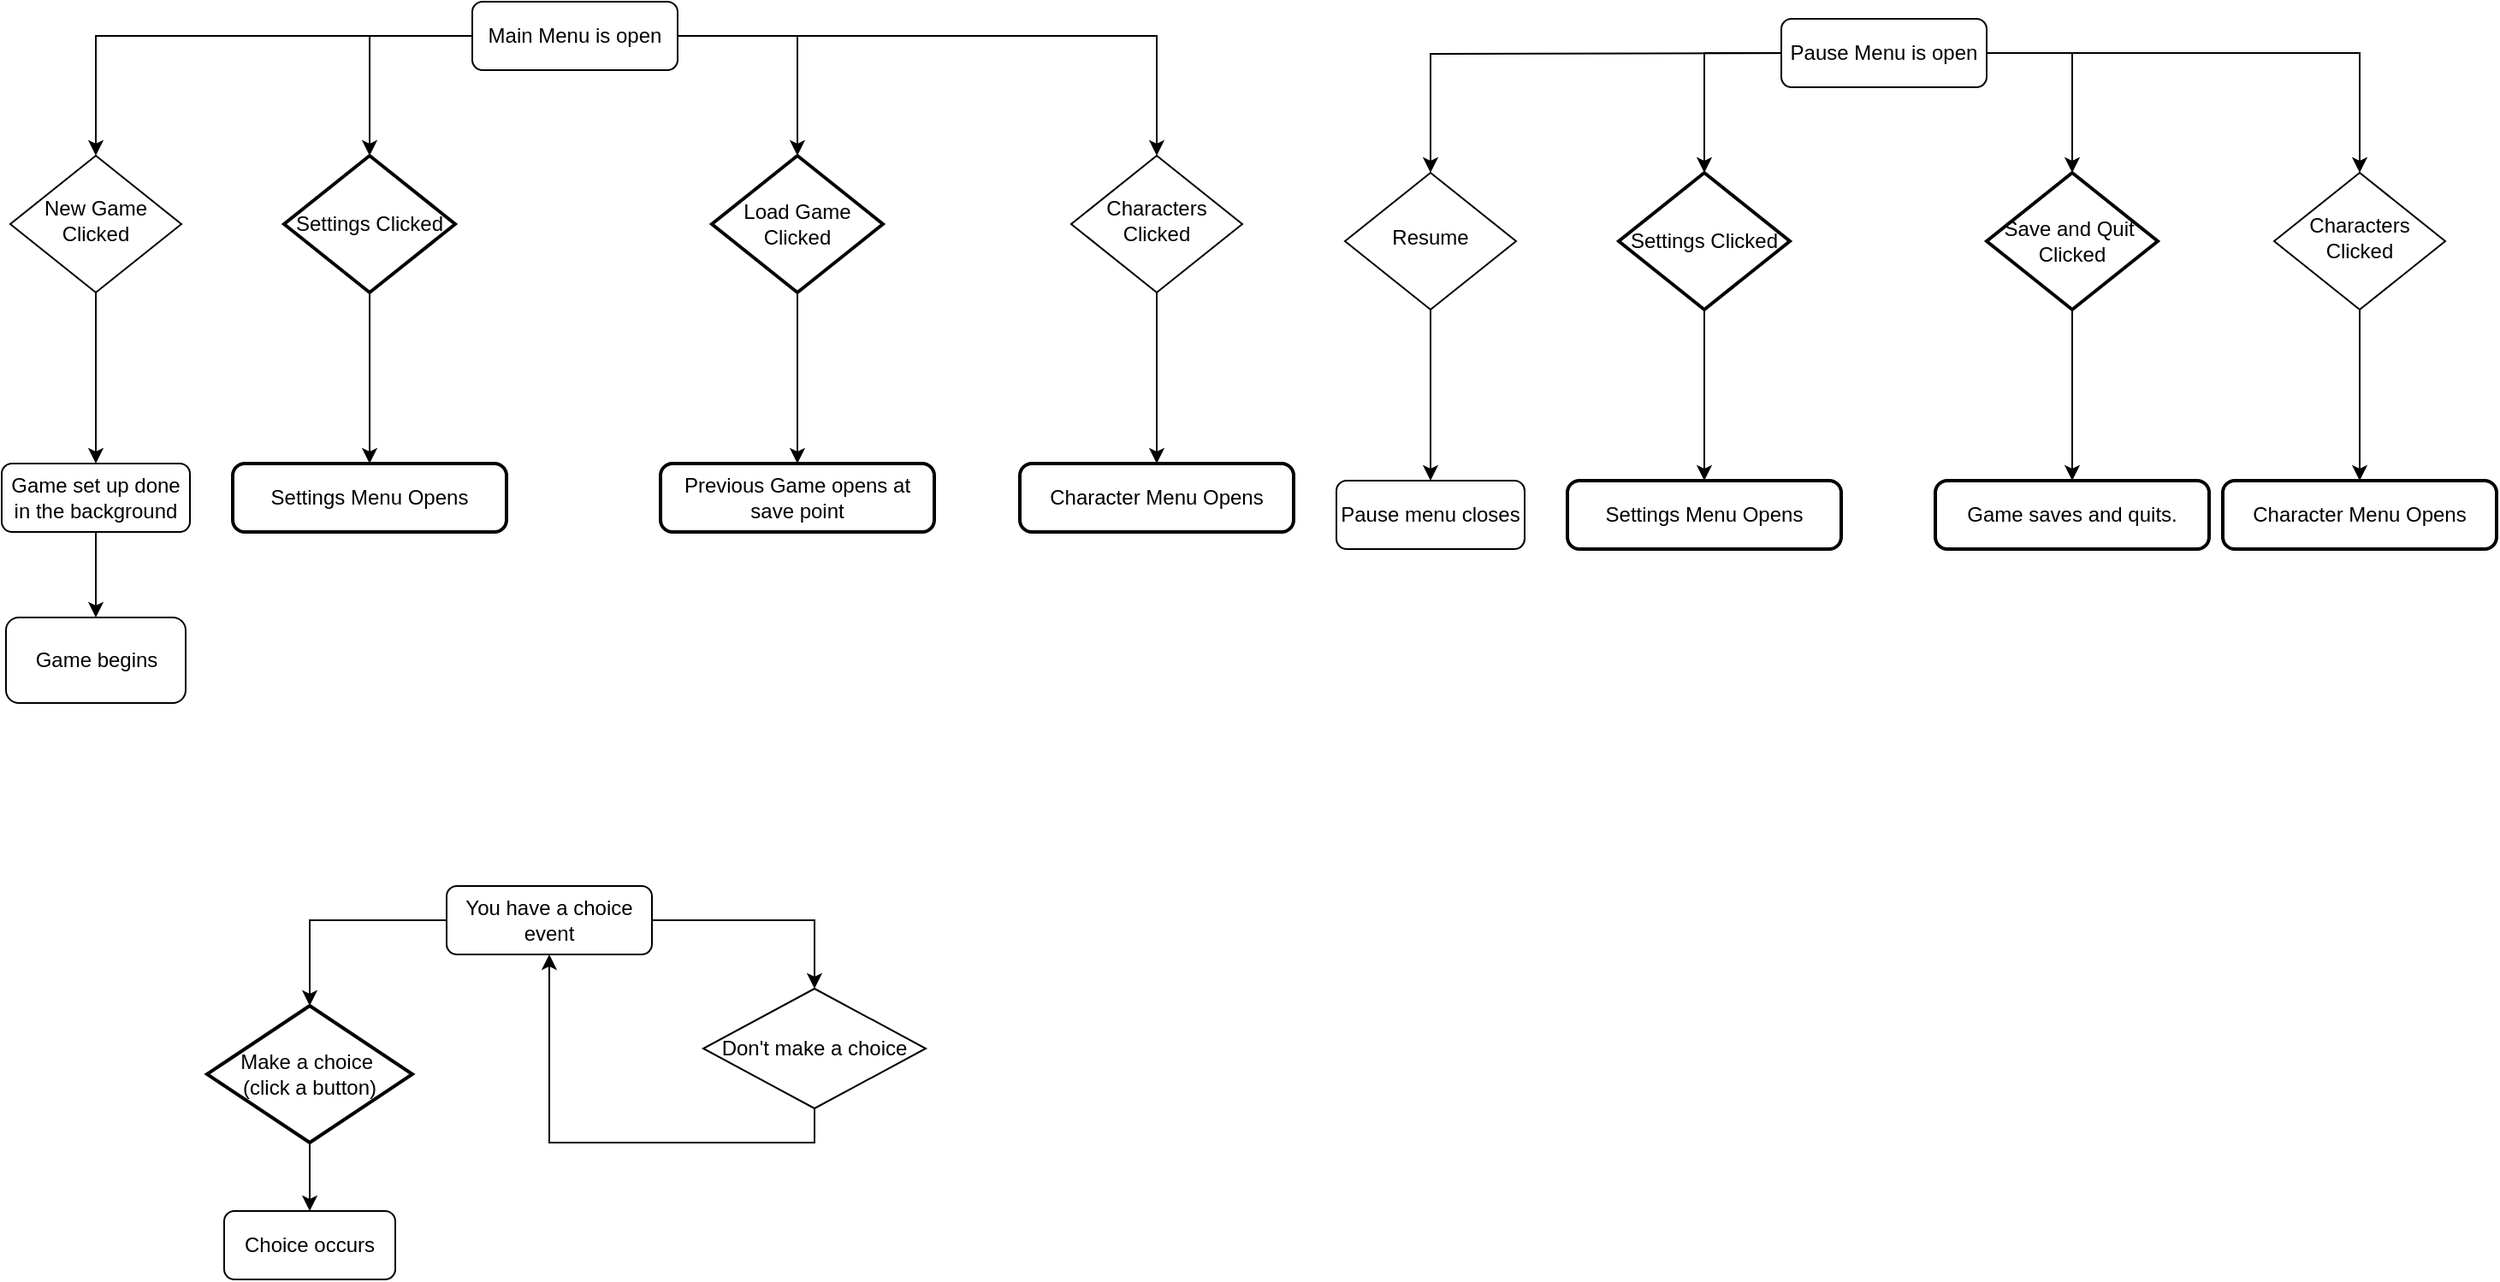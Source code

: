 <mxfile version="26.1.0">
  <diagram id="C5RBs43oDa-KdzZeNtuy" name="Page-1">
    <mxGraphModel dx="1434" dy="790" grid="1" gridSize="10" guides="1" tooltips="1" connect="1" arrows="1" fold="1" page="1" pageScale="1" pageWidth="2336" pageHeight="1654" math="0" shadow="0">
      <root>
        <mxCell id="WIyWlLk6GJQsqaUBKTNV-0" />
        <mxCell id="WIyWlLk6GJQsqaUBKTNV-1" parent="WIyWlLk6GJQsqaUBKTNV-0" />
        <mxCell id="jeXCtuGHeavRpmJprHFc-5" style="edgeStyle=orthogonalEdgeStyle;rounded=0;orthogonalLoop=1;jettySize=auto;html=1;" edge="1" parent="WIyWlLk6GJQsqaUBKTNV-1" source="WIyWlLk6GJQsqaUBKTNV-3" target="WIyWlLk6GJQsqaUBKTNV-6">
          <mxGeometry relative="1" as="geometry" />
        </mxCell>
        <mxCell id="jeXCtuGHeavRpmJprHFc-16" style="edgeStyle=orthogonalEdgeStyle;rounded=0;orthogonalLoop=1;jettySize=auto;html=1;entryX=0.5;entryY=0;entryDx=0;entryDy=0;" edge="1" parent="WIyWlLk6GJQsqaUBKTNV-1" source="WIyWlLk6GJQsqaUBKTNV-3" target="jeXCtuGHeavRpmJprHFc-15">
          <mxGeometry relative="1" as="geometry" />
        </mxCell>
        <mxCell id="WIyWlLk6GJQsqaUBKTNV-3" value="Main Menu is open" style="rounded=1;whiteSpace=wrap;html=1;fontSize=12;glass=0;strokeWidth=1;shadow=0;" parent="WIyWlLk6GJQsqaUBKTNV-1" vertex="1">
          <mxGeometry x="305" y="80" width="120" height="40" as="geometry" />
        </mxCell>
        <mxCell id="jeXCtuGHeavRpmJprHFc-41" style="edgeStyle=orthogonalEdgeStyle;rounded=0;orthogonalLoop=1;jettySize=auto;html=1;" edge="1" parent="WIyWlLk6GJQsqaUBKTNV-1" source="WIyWlLk6GJQsqaUBKTNV-6" target="jeXCtuGHeavRpmJprHFc-40">
          <mxGeometry relative="1" as="geometry" />
        </mxCell>
        <mxCell id="WIyWlLk6GJQsqaUBKTNV-6" value="New Game&lt;div&gt;Clicked&lt;/div&gt;" style="rhombus;whiteSpace=wrap;html=1;shadow=0;fontFamily=Helvetica;fontSize=12;align=center;strokeWidth=1;spacing=6;spacingTop=-4;" parent="WIyWlLk6GJQsqaUBKTNV-1" vertex="1">
          <mxGeometry x="35" y="170" width="100" height="80" as="geometry" />
        </mxCell>
        <mxCell id="jeXCtuGHeavRpmJprHFc-7" style="edgeStyle=orthogonalEdgeStyle;rounded=0;orthogonalLoop=1;jettySize=auto;html=1;" edge="1" parent="WIyWlLk6GJQsqaUBKTNV-1" source="jeXCtuGHeavRpmJprHFc-2" target="jeXCtuGHeavRpmJprHFc-6">
          <mxGeometry relative="1" as="geometry" />
        </mxCell>
        <mxCell id="jeXCtuGHeavRpmJprHFc-2" value="Settings Clicked" style="strokeWidth=2;html=1;shape=mxgraph.flowchart.decision;whiteSpace=wrap;" vertex="1" parent="WIyWlLk6GJQsqaUBKTNV-1">
          <mxGeometry x="195" y="170" width="100" height="80" as="geometry" />
        </mxCell>
        <mxCell id="jeXCtuGHeavRpmJprHFc-4" style="edgeStyle=orthogonalEdgeStyle;rounded=0;orthogonalLoop=1;jettySize=auto;html=1;entryX=0.5;entryY=0;entryDx=0;entryDy=0;entryPerimeter=0;" edge="1" parent="WIyWlLk6GJQsqaUBKTNV-1" source="WIyWlLk6GJQsqaUBKTNV-3" target="jeXCtuGHeavRpmJprHFc-2">
          <mxGeometry relative="1" as="geometry" />
        </mxCell>
        <mxCell id="jeXCtuGHeavRpmJprHFc-6" value="Settings Menu Opens" style="rounded=1;whiteSpace=wrap;html=1;absoluteArcSize=1;arcSize=14;strokeWidth=2;" vertex="1" parent="WIyWlLk6GJQsqaUBKTNV-1">
          <mxGeometry x="165" y="350" width="160" height="40" as="geometry" />
        </mxCell>
        <mxCell id="jeXCtuGHeavRpmJprHFc-9" style="edgeStyle=orthogonalEdgeStyle;rounded=0;orthogonalLoop=1;jettySize=auto;html=1;" edge="1" parent="WIyWlLk6GJQsqaUBKTNV-1" source="jeXCtuGHeavRpmJprHFc-10" target="jeXCtuGHeavRpmJprHFc-12">
          <mxGeometry relative="1" as="geometry" />
        </mxCell>
        <mxCell id="jeXCtuGHeavRpmJprHFc-10" value="Load Game Clicked" style="strokeWidth=2;html=1;shape=mxgraph.flowchart.decision;whiteSpace=wrap;" vertex="1" parent="WIyWlLk6GJQsqaUBKTNV-1">
          <mxGeometry x="445" y="170" width="100" height="80" as="geometry" />
        </mxCell>
        <mxCell id="jeXCtuGHeavRpmJprHFc-12" value="Previous Game opens at save point" style="rounded=1;whiteSpace=wrap;html=1;absoluteArcSize=1;arcSize=14;strokeWidth=2;" vertex="1" parent="WIyWlLk6GJQsqaUBKTNV-1">
          <mxGeometry x="415" y="350" width="160" height="40" as="geometry" />
        </mxCell>
        <mxCell id="jeXCtuGHeavRpmJprHFc-13" style="edgeStyle=orthogonalEdgeStyle;rounded=0;orthogonalLoop=1;jettySize=auto;html=1;entryX=0.5;entryY=0;entryDx=0;entryDy=0;entryPerimeter=0;" edge="1" parent="WIyWlLk6GJQsqaUBKTNV-1" source="WIyWlLk6GJQsqaUBKTNV-3" target="jeXCtuGHeavRpmJprHFc-10">
          <mxGeometry relative="1" as="geometry" />
        </mxCell>
        <mxCell id="jeXCtuGHeavRpmJprHFc-15" value="Characters Clicked" style="rhombus;whiteSpace=wrap;html=1;shadow=0;fontFamily=Helvetica;fontSize=12;align=center;strokeWidth=1;spacing=6;spacingTop=-4;" vertex="1" parent="WIyWlLk6GJQsqaUBKTNV-1">
          <mxGeometry x="655" y="170" width="100" height="80" as="geometry" />
        </mxCell>
        <mxCell id="jeXCtuGHeavRpmJprHFc-17" style="edgeStyle=orthogonalEdgeStyle;rounded=0;orthogonalLoop=1;jettySize=auto;html=1;" edge="1" parent="WIyWlLk6GJQsqaUBKTNV-1" target="jeXCtuGHeavRpmJprHFc-20">
          <mxGeometry relative="1" as="geometry">
            <mxPoint x="1085" y="110" as="sourcePoint" />
          </mxGeometry>
        </mxCell>
        <mxCell id="jeXCtuGHeavRpmJprHFc-18" style="edgeStyle=orthogonalEdgeStyle;rounded=0;orthogonalLoop=1;jettySize=auto;html=1;entryX=0.5;entryY=0;entryDx=0;entryDy=0;" edge="1" parent="WIyWlLk6GJQsqaUBKTNV-1" source="jeXCtuGHeavRpmJprHFc-19" target="jeXCtuGHeavRpmJprHFc-29">
          <mxGeometry relative="1" as="geometry" />
        </mxCell>
        <mxCell id="jeXCtuGHeavRpmJprHFc-19" value="Pause Menu is open" style="rounded=1;whiteSpace=wrap;html=1;fontSize=12;glass=0;strokeWidth=1;shadow=0;" vertex="1" parent="WIyWlLk6GJQsqaUBKTNV-1">
          <mxGeometry x="1070" y="90" width="120" height="40" as="geometry" />
        </mxCell>
        <mxCell id="jeXCtuGHeavRpmJprHFc-45" style="edgeStyle=orthogonalEdgeStyle;rounded=0;orthogonalLoop=1;jettySize=auto;html=1;entryX=0.5;entryY=0;entryDx=0;entryDy=0;" edge="1" parent="WIyWlLk6GJQsqaUBKTNV-1" source="jeXCtuGHeavRpmJprHFc-20" target="jeXCtuGHeavRpmJprHFc-44">
          <mxGeometry relative="1" as="geometry" />
        </mxCell>
        <mxCell id="jeXCtuGHeavRpmJprHFc-20" value="Resume" style="rhombus;whiteSpace=wrap;html=1;shadow=0;fontFamily=Helvetica;fontSize=12;align=center;strokeWidth=1;spacing=6;spacingTop=-4;" vertex="1" parent="WIyWlLk6GJQsqaUBKTNV-1">
          <mxGeometry x="815" y="180" width="100" height="80" as="geometry" />
        </mxCell>
        <mxCell id="jeXCtuGHeavRpmJprHFc-21" style="edgeStyle=orthogonalEdgeStyle;rounded=0;orthogonalLoop=1;jettySize=auto;html=1;" edge="1" parent="WIyWlLk6GJQsqaUBKTNV-1" source="jeXCtuGHeavRpmJprHFc-22" target="jeXCtuGHeavRpmJprHFc-24">
          <mxGeometry relative="1" as="geometry" />
        </mxCell>
        <mxCell id="jeXCtuGHeavRpmJprHFc-22" value="Settings Clicked" style="strokeWidth=2;html=1;shape=mxgraph.flowchart.decision;whiteSpace=wrap;" vertex="1" parent="WIyWlLk6GJQsqaUBKTNV-1">
          <mxGeometry x="975" y="180" width="100" height="80" as="geometry" />
        </mxCell>
        <mxCell id="jeXCtuGHeavRpmJprHFc-23" style="edgeStyle=orthogonalEdgeStyle;rounded=0;orthogonalLoop=1;jettySize=auto;html=1;entryX=0.5;entryY=0;entryDx=0;entryDy=0;entryPerimeter=0;exitX=0;exitY=0.5;exitDx=0;exitDy=0;" edge="1" parent="WIyWlLk6GJQsqaUBKTNV-1" source="jeXCtuGHeavRpmJprHFc-19" target="jeXCtuGHeavRpmJprHFc-22">
          <mxGeometry relative="1" as="geometry">
            <mxPoint x="1020" y="110" as="sourcePoint" />
          </mxGeometry>
        </mxCell>
        <mxCell id="jeXCtuGHeavRpmJprHFc-24" value="Settings Menu Opens" style="rounded=1;whiteSpace=wrap;html=1;absoluteArcSize=1;arcSize=14;strokeWidth=2;" vertex="1" parent="WIyWlLk6GJQsqaUBKTNV-1">
          <mxGeometry x="945" y="360" width="160" height="40" as="geometry" />
        </mxCell>
        <mxCell id="jeXCtuGHeavRpmJprHFc-25" style="edgeStyle=orthogonalEdgeStyle;rounded=0;orthogonalLoop=1;jettySize=auto;html=1;" edge="1" parent="WIyWlLk6GJQsqaUBKTNV-1" source="jeXCtuGHeavRpmJprHFc-26" target="jeXCtuGHeavRpmJprHFc-27">
          <mxGeometry relative="1" as="geometry" />
        </mxCell>
        <mxCell id="jeXCtuGHeavRpmJprHFc-26" value="Save and Quit&amp;nbsp;&lt;div&gt;Clicked&lt;/div&gt;" style="strokeWidth=2;html=1;shape=mxgraph.flowchart.decision;whiteSpace=wrap;" vertex="1" parent="WIyWlLk6GJQsqaUBKTNV-1">
          <mxGeometry x="1190" y="180" width="100" height="80" as="geometry" />
        </mxCell>
        <mxCell id="jeXCtuGHeavRpmJprHFc-27" value="Game saves and quits." style="rounded=1;whiteSpace=wrap;html=1;absoluteArcSize=1;arcSize=14;strokeWidth=2;" vertex="1" parent="WIyWlLk6GJQsqaUBKTNV-1">
          <mxGeometry x="1160" y="360" width="160" height="40" as="geometry" />
        </mxCell>
        <mxCell id="jeXCtuGHeavRpmJprHFc-28" style="edgeStyle=orthogonalEdgeStyle;rounded=0;orthogonalLoop=1;jettySize=auto;html=1;entryX=0.5;entryY=0;entryDx=0;entryDy=0;entryPerimeter=0;exitX=1;exitY=0.5;exitDx=0;exitDy=0;" edge="1" parent="WIyWlLk6GJQsqaUBKTNV-1" source="jeXCtuGHeavRpmJprHFc-19" target="jeXCtuGHeavRpmJprHFc-26">
          <mxGeometry relative="1" as="geometry" />
        </mxCell>
        <mxCell id="jeXCtuGHeavRpmJprHFc-29" value="Characters Clicked" style="rhombus;whiteSpace=wrap;html=1;shadow=0;fontFamily=Helvetica;fontSize=12;align=center;strokeWidth=1;spacing=6;spacingTop=-4;" vertex="1" parent="WIyWlLk6GJQsqaUBKTNV-1">
          <mxGeometry x="1358" y="180" width="100" height="80" as="geometry" />
        </mxCell>
        <mxCell id="jeXCtuGHeavRpmJprHFc-36" style="edgeStyle=orthogonalEdgeStyle;rounded=0;orthogonalLoop=1;jettySize=auto;html=1;entryX=0.5;entryY=0;entryDx=0;entryDy=0;" edge="1" parent="WIyWlLk6GJQsqaUBKTNV-1" source="jeXCtuGHeavRpmJprHFc-30" target="jeXCtuGHeavRpmJprHFc-35">
          <mxGeometry relative="1" as="geometry" />
        </mxCell>
        <mxCell id="jeXCtuGHeavRpmJprHFc-30" value="You have a choice event" style="rounded=1;whiteSpace=wrap;html=1;" vertex="1" parent="WIyWlLk6GJQsqaUBKTNV-1">
          <mxGeometry x="290" y="597" width="120" height="40" as="geometry" />
        </mxCell>
        <mxCell id="jeXCtuGHeavRpmJprHFc-34" style="edgeStyle=orthogonalEdgeStyle;rounded=0;orthogonalLoop=1;jettySize=auto;html=1;entryX=0.5;entryY=0;entryDx=0;entryDy=0;" edge="1" parent="WIyWlLk6GJQsqaUBKTNV-1" source="jeXCtuGHeavRpmJprHFc-31" target="jeXCtuGHeavRpmJprHFc-33">
          <mxGeometry relative="1" as="geometry" />
        </mxCell>
        <mxCell id="jeXCtuGHeavRpmJprHFc-31" value="Make a choice&amp;nbsp;&lt;div&gt;(click a button)&lt;/div&gt;" style="strokeWidth=2;html=1;shape=mxgraph.flowchart.decision;whiteSpace=wrap;" vertex="1" parent="WIyWlLk6GJQsqaUBKTNV-1">
          <mxGeometry x="150" y="667" width="120" height="80" as="geometry" />
        </mxCell>
        <mxCell id="jeXCtuGHeavRpmJprHFc-32" style="edgeStyle=orthogonalEdgeStyle;rounded=0;orthogonalLoop=1;jettySize=auto;html=1;entryX=0.5;entryY=0;entryDx=0;entryDy=0;entryPerimeter=0;" edge="1" parent="WIyWlLk6GJQsqaUBKTNV-1" source="jeXCtuGHeavRpmJprHFc-30" target="jeXCtuGHeavRpmJprHFc-31">
          <mxGeometry relative="1" as="geometry" />
        </mxCell>
        <mxCell id="jeXCtuGHeavRpmJprHFc-33" value="Choice occurs" style="rounded=1;whiteSpace=wrap;html=1;" vertex="1" parent="WIyWlLk6GJQsqaUBKTNV-1">
          <mxGeometry x="160" y="787" width="100" height="40" as="geometry" />
        </mxCell>
        <mxCell id="jeXCtuGHeavRpmJprHFc-37" style="edgeStyle=orthogonalEdgeStyle;rounded=0;orthogonalLoop=1;jettySize=auto;html=1;entryX=0.5;entryY=1;entryDx=0;entryDy=0;exitX=0.5;exitY=1;exitDx=0;exitDy=0;" edge="1" parent="WIyWlLk6GJQsqaUBKTNV-1" source="jeXCtuGHeavRpmJprHFc-35" target="jeXCtuGHeavRpmJprHFc-30">
          <mxGeometry relative="1" as="geometry" />
        </mxCell>
        <mxCell id="jeXCtuGHeavRpmJprHFc-35" value="Don&#39;t make a choice" style="rhombus;whiteSpace=wrap;html=1;" vertex="1" parent="WIyWlLk6GJQsqaUBKTNV-1">
          <mxGeometry x="440" y="657" width="130" height="70" as="geometry" />
        </mxCell>
        <mxCell id="jeXCtuGHeavRpmJprHFc-38" style="edgeStyle=orthogonalEdgeStyle;rounded=0;orthogonalLoop=1;jettySize=auto;html=1;exitX=0.5;exitY=1;exitDx=0;exitDy=0;" edge="1" parent="WIyWlLk6GJQsqaUBKTNV-1" target="jeXCtuGHeavRpmJprHFc-39" source="jeXCtuGHeavRpmJprHFc-15">
          <mxGeometry relative="1" as="geometry">
            <mxPoint x="655" y="250" as="sourcePoint" />
          </mxGeometry>
        </mxCell>
        <mxCell id="jeXCtuGHeavRpmJprHFc-39" value="Character Menu Opens" style="rounded=1;whiteSpace=wrap;html=1;absoluteArcSize=1;arcSize=14;strokeWidth=2;" vertex="1" parent="WIyWlLk6GJQsqaUBKTNV-1">
          <mxGeometry x="625" y="350" width="160" height="40" as="geometry" />
        </mxCell>
        <mxCell id="jeXCtuGHeavRpmJprHFc-43" style="edgeStyle=orthogonalEdgeStyle;rounded=0;orthogonalLoop=1;jettySize=auto;html=1;" edge="1" parent="WIyWlLk6GJQsqaUBKTNV-1" source="jeXCtuGHeavRpmJprHFc-40" target="jeXCtuGHeavRpmJprHFc-42">
          <mxGeometry relative="1" as="geometry" />
        </mxCell>
        <mxCell id="jeXCtuGHeavRpmJprHFc-40" value="Game set up done in the background" style="rounded=1;whiteSpace=wrap;html=1;" vertex="1" parent="WIyWlLk6GJQsqaUBKTNV-1">
          <mxGeometry x="30" y="350" width="110" height="40" as="geometry" />
        </mxCell>
        <mxCell id="jeXCtuGHeavRpmJprHFc-42" value="Game begins" style="rounded=1;whiteSpace=wrap;html=1;" vertex="1" parent="WIyWlLk6GJQsqaUBKTNV-1">
          <mxGeometry x="32.5" y="440" width="105" height="50" as="geometry" />
        </mxCell>
        <mxCell id="jeXCtuGHeavRpmJprHFc-44" value="Pause menu closes" style="rounded=1;whiteSpace=wrap;html=1;" vertex="1" parent="WIyWlLk6GJQsqaUBKTNV-1">
          <mxGeometry x="810" y="360" width="110" height="40" as="geometry" />
        </mxCell>
        <mxCell id="jeXCtuGHeavRpmJprHFc-46" style="edgeStyle=orthogonalEdgeStyle;rounded=0;orthogonalLoop=1;jettySize=auto;html=1;exitX=0.5;exitY=1;exitDx=0;exitDy=0;" edge="1" parent="WIyWlLk6GJQsqaUBKTNV-1" target="jeXCtuGHeavRpmJprHFc-47" source="jeXCtuGHeavRpmJprHFc-29">
          <mxGeometry relative="1" as="geometry">
            <mxPoint x="1410" y="270" as="sourcePoint" />
          </mxGeometry>
        </mxCell>
        <mxCell id="jeXCtuGHeavRpmJprHFc-47" value="Character Menu Opens" style="rounded=1;whiteSpace=wrap;html=1;absoluteArcSize=1;arcSize=14;strokeWidth=2;" vertex="1" parent="WIyWlLk6GJQsqaUBKTNV-1">
          <mxGeometry x="1328" y="360" width="160" height="40" as="geometry" />
        </mxCell>
      </root>
    </mxGraphModel>
  </diagram>
</mxfile>
